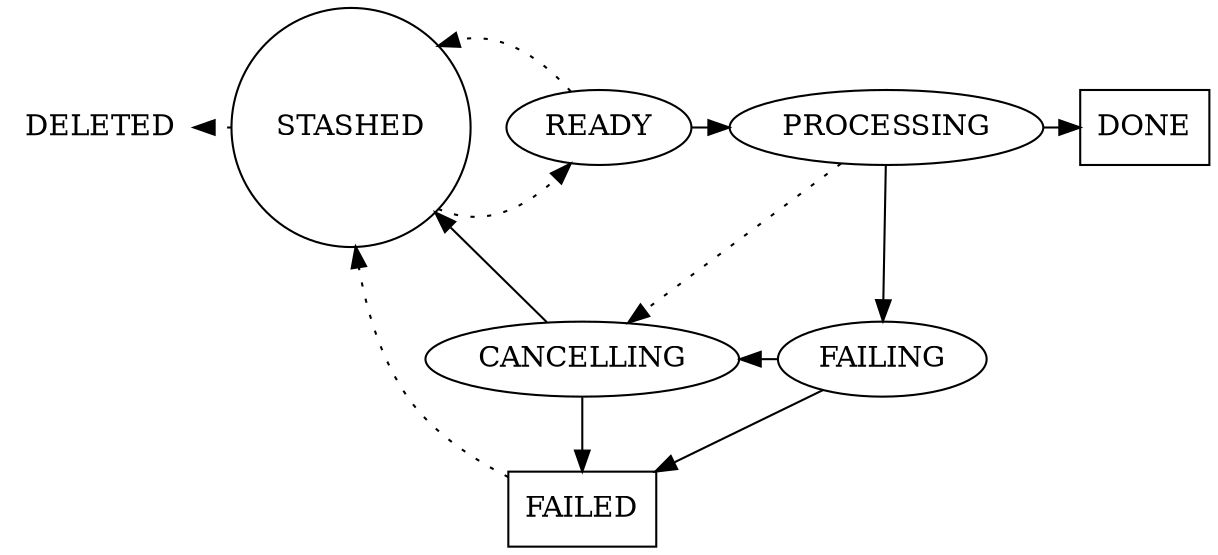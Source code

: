 digraph cluster_states {
    // Possible job states
    DELETED    [shape="plaintext"]; // The cluster has been deleted.
    STASHED    [shape="circle"];    // The cluster is in preparation phase. It is being configured and cannot be executed yet.
    READY      [shape="ellipse"];   // The cluster has been configured and its dependencies are already set. It will be executed as soon as possible.
    CANCELLING [shape="ellipse"];   // The user has asked to cancel this cluster.
    FAILING    [shape="ellipse"];   // The cluster is still being processed and some job has failed.
    PROCESSING [shape="ellipse"];   // The cluster is being processed.
    DONE       [shape="box"];       // All the jobs have finished successfully.
    FAILED     [shape="box"];       // All the jobs have finished successfully and some have failed.
    
    // Grouping
    { //rank="source";
        CANCELLING; FAILING; FAILED;
    }
    { rank="same";
        DELETED; STASHED; READY; PROCESSING; DONE;
    }
    
    // Expected flow
    STASHED         -> READY      [style="dotted"]; // User marks this cluster as ready for execution
    READY           -> PROCESSING [style="solid"];  // The dispatcher is handling some of the jobs of this cluster 
    PROCESSING      -> DONE       [style="solid"];  // All the jobs of this cluster have finished successfully
    
    // The job/runner fails to finish successfully
    PROCESSING      -> FAILING    [style="solid"];  // A job did not finish successfully
    FAILING         -> FAILED     [style="solid"];  // All the jobs in the cluster have finished and some failed.
    
    // The job has to be cancelled
    PROCESSING      -> CANCELLING [style="dotted"]; // The user wants this job to be cancelled
    FAILING         -> CANCELLING [style="solid", constraint="false"]; // The user wants this job to be cancelled
    CANCELLING      -> FAILED     [style="solid"];  // All jobs have been cancelled, but at least one of them failed.
    CANCELLING      -> STASHED    [style="solid"];  // The job is successfully cancelled
    
    // Return the job to the stash
    READY           -> STASHED    [style="dotted"];
    FAILED          -> STASHED    [style="dotted"];
    
    // Remove the job
    STASHED         -> DELETED    [style="dotted", constraint="false"];
}
